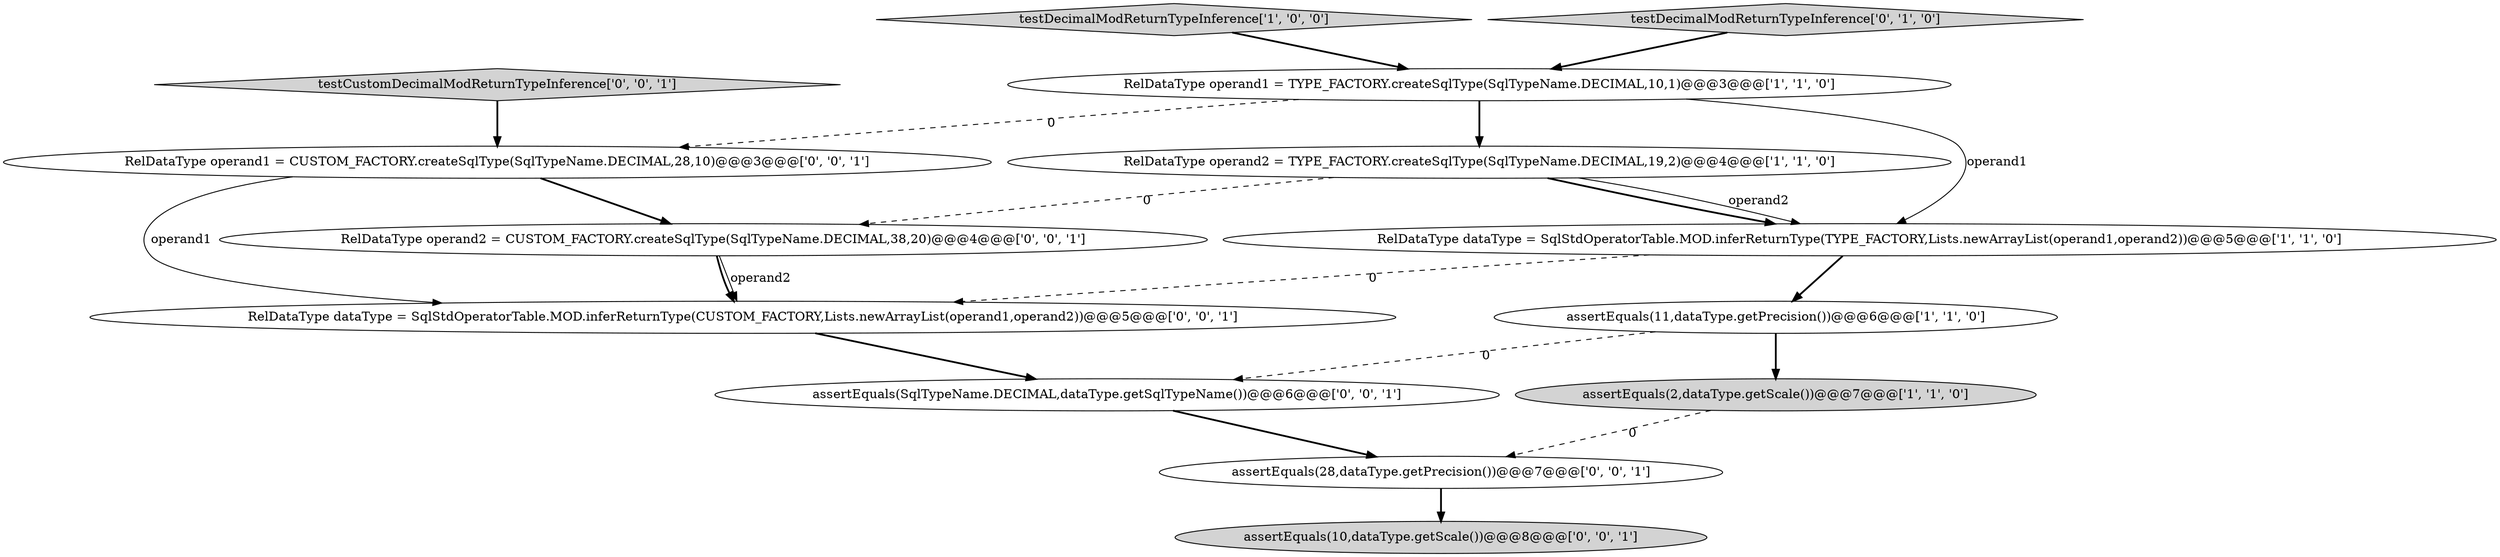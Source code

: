 digraph {
7 [style = filled, label = "RelDataType dataType = SqlStdOperatorTable.MOD.inferReturnType(CUSTOM_FACTORY,Lists.newArrayList(operand1,operand2))@@@5@@@['0', '0', '1']", fillcolor = white, shape = ellipse image = "AAA0AAABBB3BBB"];
3 [style = filled, label = "assertEquals(11,dataType.getPrecision())@@@6@@@['1', '1', '0']", fillcolor = white, shape = ellipse image = "AAA0AAABBB1BBB"];
4 [style = filled, label = "testDecimalModReturnTypeInference['1', '0', '0']", fillcolor = lightgray, shape = diamond image = "AAA0AAABBB1BBB"];
1 [style = filled, label = "RelDataType operand2 = TYPE_FACTORY.createSqlType(SqlTypeName.DECIMAL,19,2)@@@4@@@['1', '1', '0']", fillcolor = white, shape = ellipse image = "AAA0AAABBB1BBB"];
11 [style = filled, label = "testCustomDecimalModReturnTypeInference['0', '0', '1']", fillcolor = lightgray, shape = diamond image = "AAA0AAABBB3BBB"];
9 [style = filled, label = "assertEquals(10,dataType.getScale())@@@8@@@['0', '0', '1']", fillcolor = lightgray, shape = ellipse image = "AAA0AAABBB3BBB"];
12 [style = filled, label = "RelDataType operand1 = CUSTOM_FACTORY.createSqlType(SqlTypeName.DECIMAL,28,10)@@@3@@@['0', '0', '1']", fillcolor = white, shape = ellipse image = "AAA0AAABBB3BBB"];
10 [style = filled, label = "RelDataType operand2 = CUSTOM_FACTORY.createSqlType(SqlTypeName.DECIMAL,38,20)@@@4@@@['0', '0', '1']", fillcolor = white, shape = ellipse image = "AAA0AAABBB3BBB"];
8 [style = filled, label = "assertEquals(28,dataType.getPrecision())@@@7@@@['0', '0', '1']", fillcolor = white, shape = ellipse image = "AAA0AAABBB3BBB"];
13 [style = filled, label = "assertEquals(SqlTypeName.DECIMAL,dataType.getSqlTypeName())@@@6@@@['0', '0', '1']", fillcolor = white, shape = ellipse image = "AAA0AAABBB3BBB"];
5 [style = filled, label = "assertEquals(2,dataType.getScale())@@@7@@@['1', '1', '0']", fillcolor = lightgray, shape = ellipse image = "AAA0AAABBB1BBB"];
6 [style = filled, label = "testDecimalModReturnTypeInference['0', '1', '0']", fillcolor = lightgray, shape = diamond image = "AAA0AAABBB2BBB"];
2 [style = filled, label = "RelDataType dataType = SqlStdOperatorTable.MOD.inferReturnType(TYPE_FACTORY,Lists.newArrayList(operand1,operand2))@@@5@@@['1', '1', '0']", fillcolor = white, shape = ellipse image = "AAA0AAABBB1BBB"];
0 [style = filled, label = "RelDataType operand1 = TYPE_FACTORY.createSqlType(SqlTypeName.DECIMAL,10,1)@@@3@@@['1', '1', '0']", fillcolor = white, shape = ellipse image = "AAA0AAABBB1BBB"];
7->13 [style = bold, label=""];
12->7 [style = solid, label="operand1"];
2->3 [style = bold, label=""];
11->12 [style = bold, label=""];
6->0 [style = bold, label=""];
0->2 [style = solid, label="operand1"];
1->10 [style = dashed, label="0"];
0->12 [style = dashed, label="0"];
2->7 [style = dashed, label="0"];
3->13 [style = dashed, label="0"];
10->7 [style = bold, label=""];
4->0 [style = bold, label=""];
3->5 [style = bold, label=""];
12->10 [style = bold, label=""];
0->1 [style = bold, label=""];
8->9 [style = bold, label=""];
5->8 [style = dashed, label="0"];
1->2 [style = bold, label=""];
13->8 [style = bold, label=""];
10->7 [style = solid, label="operand2"];
1->2 [style = solid, label="operand2"];
}
